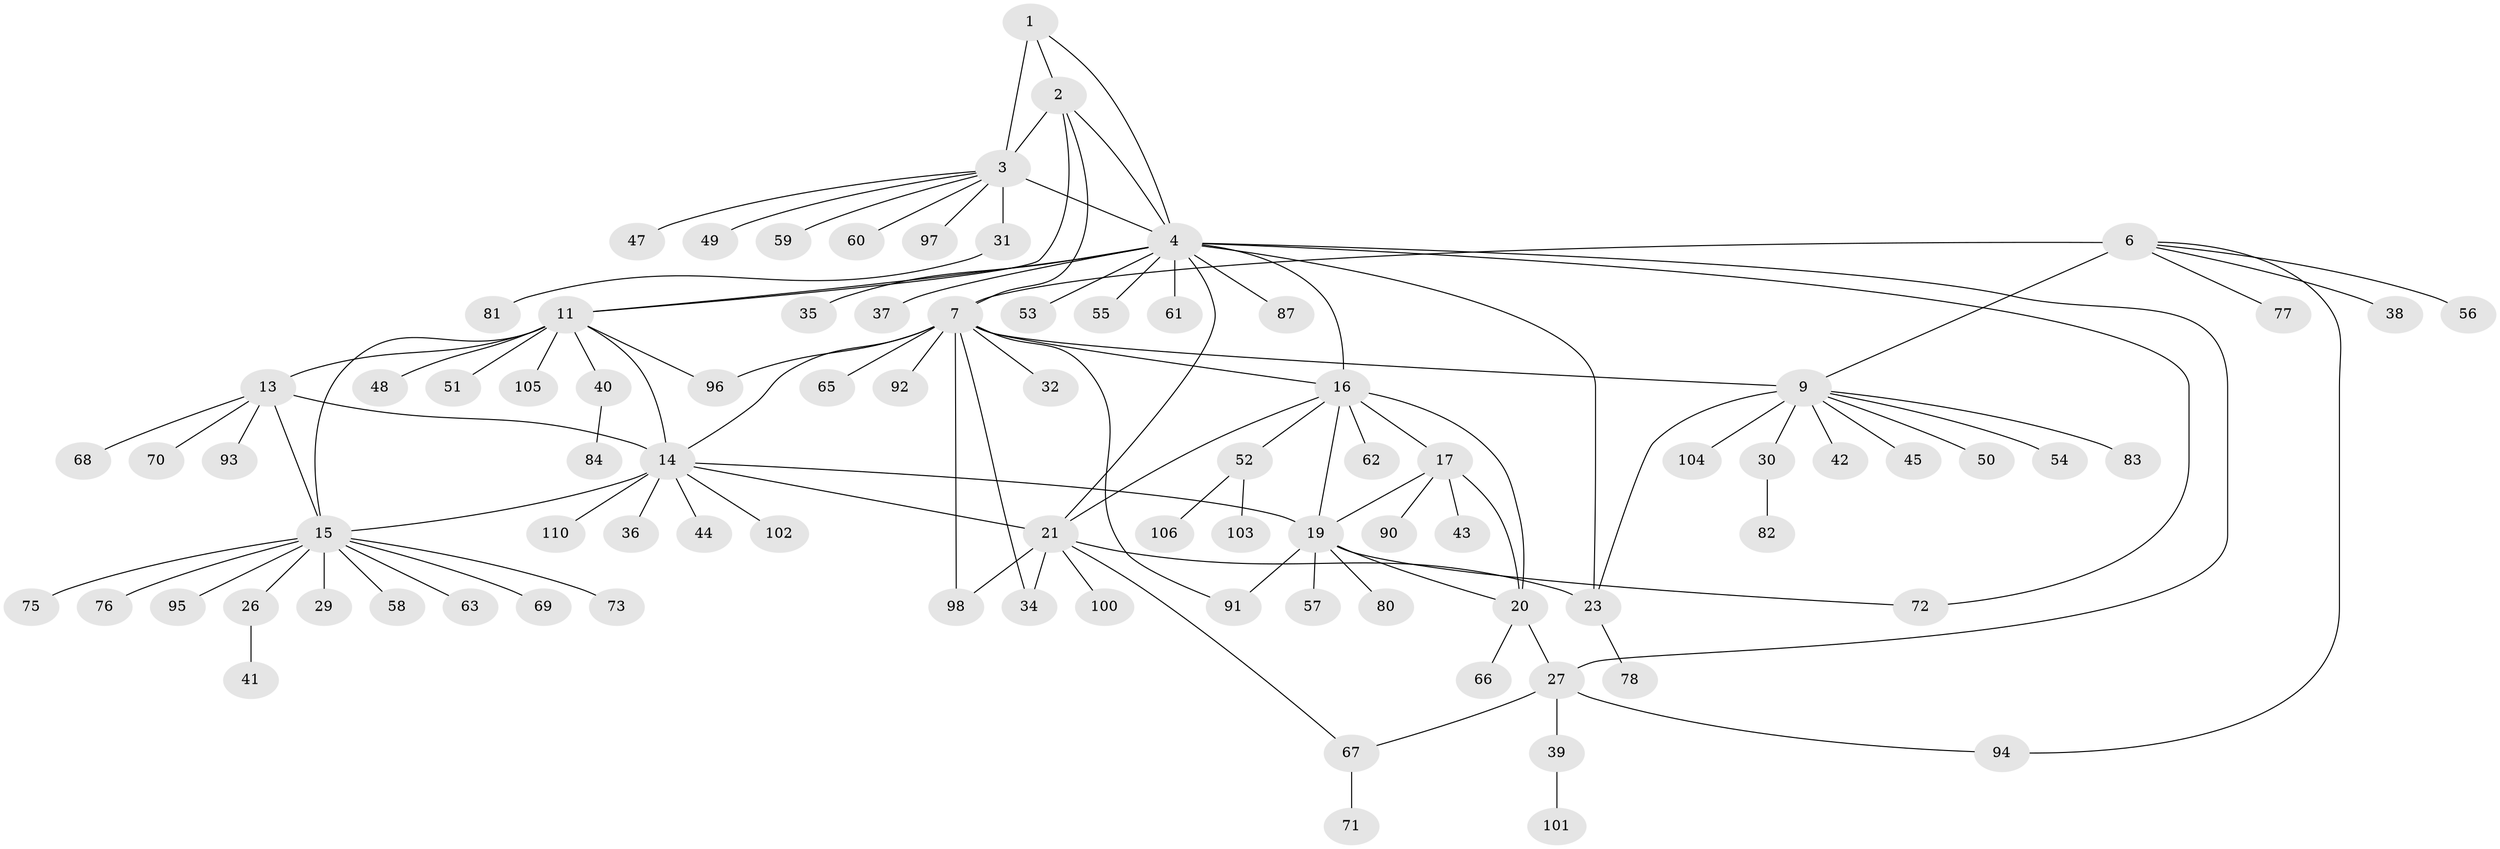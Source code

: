 // original degree distribution, {5: 0.02727272727272727, 7: 0.03636363636363636, 6: 0.05454545454545454, 11: 0.01818181818181818, 8: 0.05454545454545454, 9: 0.01818181818181818, 10: 0.01818181818181818, 14: 0.00909090909090909, 3: 0.03636363636363636, 2: 0.13636363636363635, 1: 0.5909090909090909}
// Generated by graph-tools (version 1.1) at 2025/11/02/27/25 16:11:33]
// undirected, 88 vertices, 113 edges
graph export_dot {
graph [start="1"]
  node [color=gray90,style=filled];
  1 [super="+85"];
  2 [super="+107"];
  3 [super="+5"];
  4 [super="+24"];
  6 [super="+79"];
  7 [super="+8"];
  9 [super="+10"];
  11 [super="+12"];
  13 [super="+28"];
  14 [super="+86"];
  15 [super="+108"];
  16 [super="+18"];
  17;
  19 [super="+99"];
  20 [super="+64"];
  21 [super="+22"];
  23 [super="+25"];
  26 [super="+89"];
  27 [super="+33"];
  29;
  30;
  31 [super="+46"];
  32;
  34;
  35;
  36;
  37;
  38;
  39;
  40;
  41;
  42;
  43 [super="+109"];
  44;
  45;
  47;
  48 [super="+88"];
  49;
  50;
  51;
  52;
  53;
  54;
  55;
  56;
  57;
  58;
  59;
  60;
  61;
  62;
  63;
  65;
  66;
  67;
  68;
  69;
  70;
  71 [super="+74"];
  72;
  73;
  75;
  76;
  77;
  78;
  80;
  81;
  82;
  83;
  84;
  87;
  90;
  91;
  92;
  93;
  94;
  95;
  96;
  97;
  98;
  100;
  101;
  102;
  103;
  104;
  105;
  106;
  110;
  1 -- 2;
  1 -- 3 [weight=2];
  1 -- 4;
  2 -- 3 [weight=2];
  2 -- 4;
  2 -- 11;
  2 -- 7;
  3 -- 4 [weight=2];
  3 -- 31;
  3 -- 47;
  3 -- 97;
  3 -- 49;
  3 -- 59;
  3 -- 60;
  4 -- 27;
  4 -- 35;
  4 -- 55;
  4 -- 61;
  4 -- 87;
  4 -- 37;
  4 -- 72;
  4 -- 21 [weight=2];
  4 -- 23 [weight=2];
  4 -- 53;
  4 -- 16;
  4 -- 11;
  6 -- 7 [weight=2];
  6 -- 9 [weight=2];
  6 -- 38;
  6 -- 56;
  6 -- 77;
  6 -- 94;
  7 -- 9 [weight=4];
  7 -- 14;
  7 -- 32;
  7 -- 34;
  7 -- 96;
  7 -- 98;
  7 -- 16;
  7 -- 65;
  7 -- 91;
  7 -- 92;
  9 -- 42;
  9 -- 45;
  9 -- 83;
  9 -- 104;
  9 -- 50;
  9 -- 54;
  9 -- 30;
  9 -- 23;
  11 -- 13 [weight=2];
  11 -- 14 [weight=2];
  11 -- 15 [weight=2];
  11 -- 48;
  11 -- 51;
  11 -- 96;
  11 -- 40;
  11 -- 105;
  13 -- 14;
  13 -- 15;
  13 -- 70;
  13 -- 93;
  13 -- 68;
  14 -- 15;
  14 -- 19;
  14 -- 36;
  14 -- 44;
  14 -- 102;
  14 -- 110;
  14 -- 21;
  15 -- 26;
  15 -- 29;
  15 -- 58;
  15 -- 63;
  15 -- 69;
  15 -- 73;
  15 -- 75;
  15 -- 76;
  15 -- 95;
  16 -- 17 [weight=2];
  16 -- 19 [weight=2];
  16 -- 20 [weight=2];
  16 -- 62;
  16 -- 52;
  16 -- 21;
  17 -- 19;
  17 -- 20;
  17 -- 43;
  17 -- 90;
  19 -- 20;
  19 -- 57;
  19 -- 72;
  19 -- 80;
  19 -- 91;
  20 -- 27;
  20 -- 66;
  21 -- 23 [weight=4];
  21 -- 67;
  21 -- 98;
  21 -- 34;
  21 -- 100;
  23 -- 78;
  26 -- 41;
  27 -- 39;
  27 -- 67;
  27 -- 94;
  30 -- 82;
  31 -- 81;
  39 -- 101;
  40 -- 84;
  52 -- 103;
  52 -- 106;
  67 -- 71;
}
